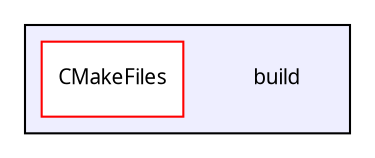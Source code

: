 digraph G {
  bgcolor=transparent;
  compound=true
  node [ fontsize="10", fontname="FreeSans.ttf"];
  edge [ labelfontsize="10", labelfontname="FreeSans.ttf"];
  subgraph clusterdir_4fef79e7177ba769987a8da36c892c5f {
    graph [ bgcolor="#eeeeff", pencolor="black", label="" URL="dir_4fef79e7177ba769987a8da36c892c5f.html"];
    dir_4fef79e7177ba769987a8da36c892c5f [shape=plaintext label="build"];
    dir_63772b626f2709090f0bdca0f40827b4 [shape=box label="CMakeFiles" color="red" fillcolor="white" style="filled" URL="dir_63772b626f2709090f0bdca0f40827b4.html"];
  }
}
